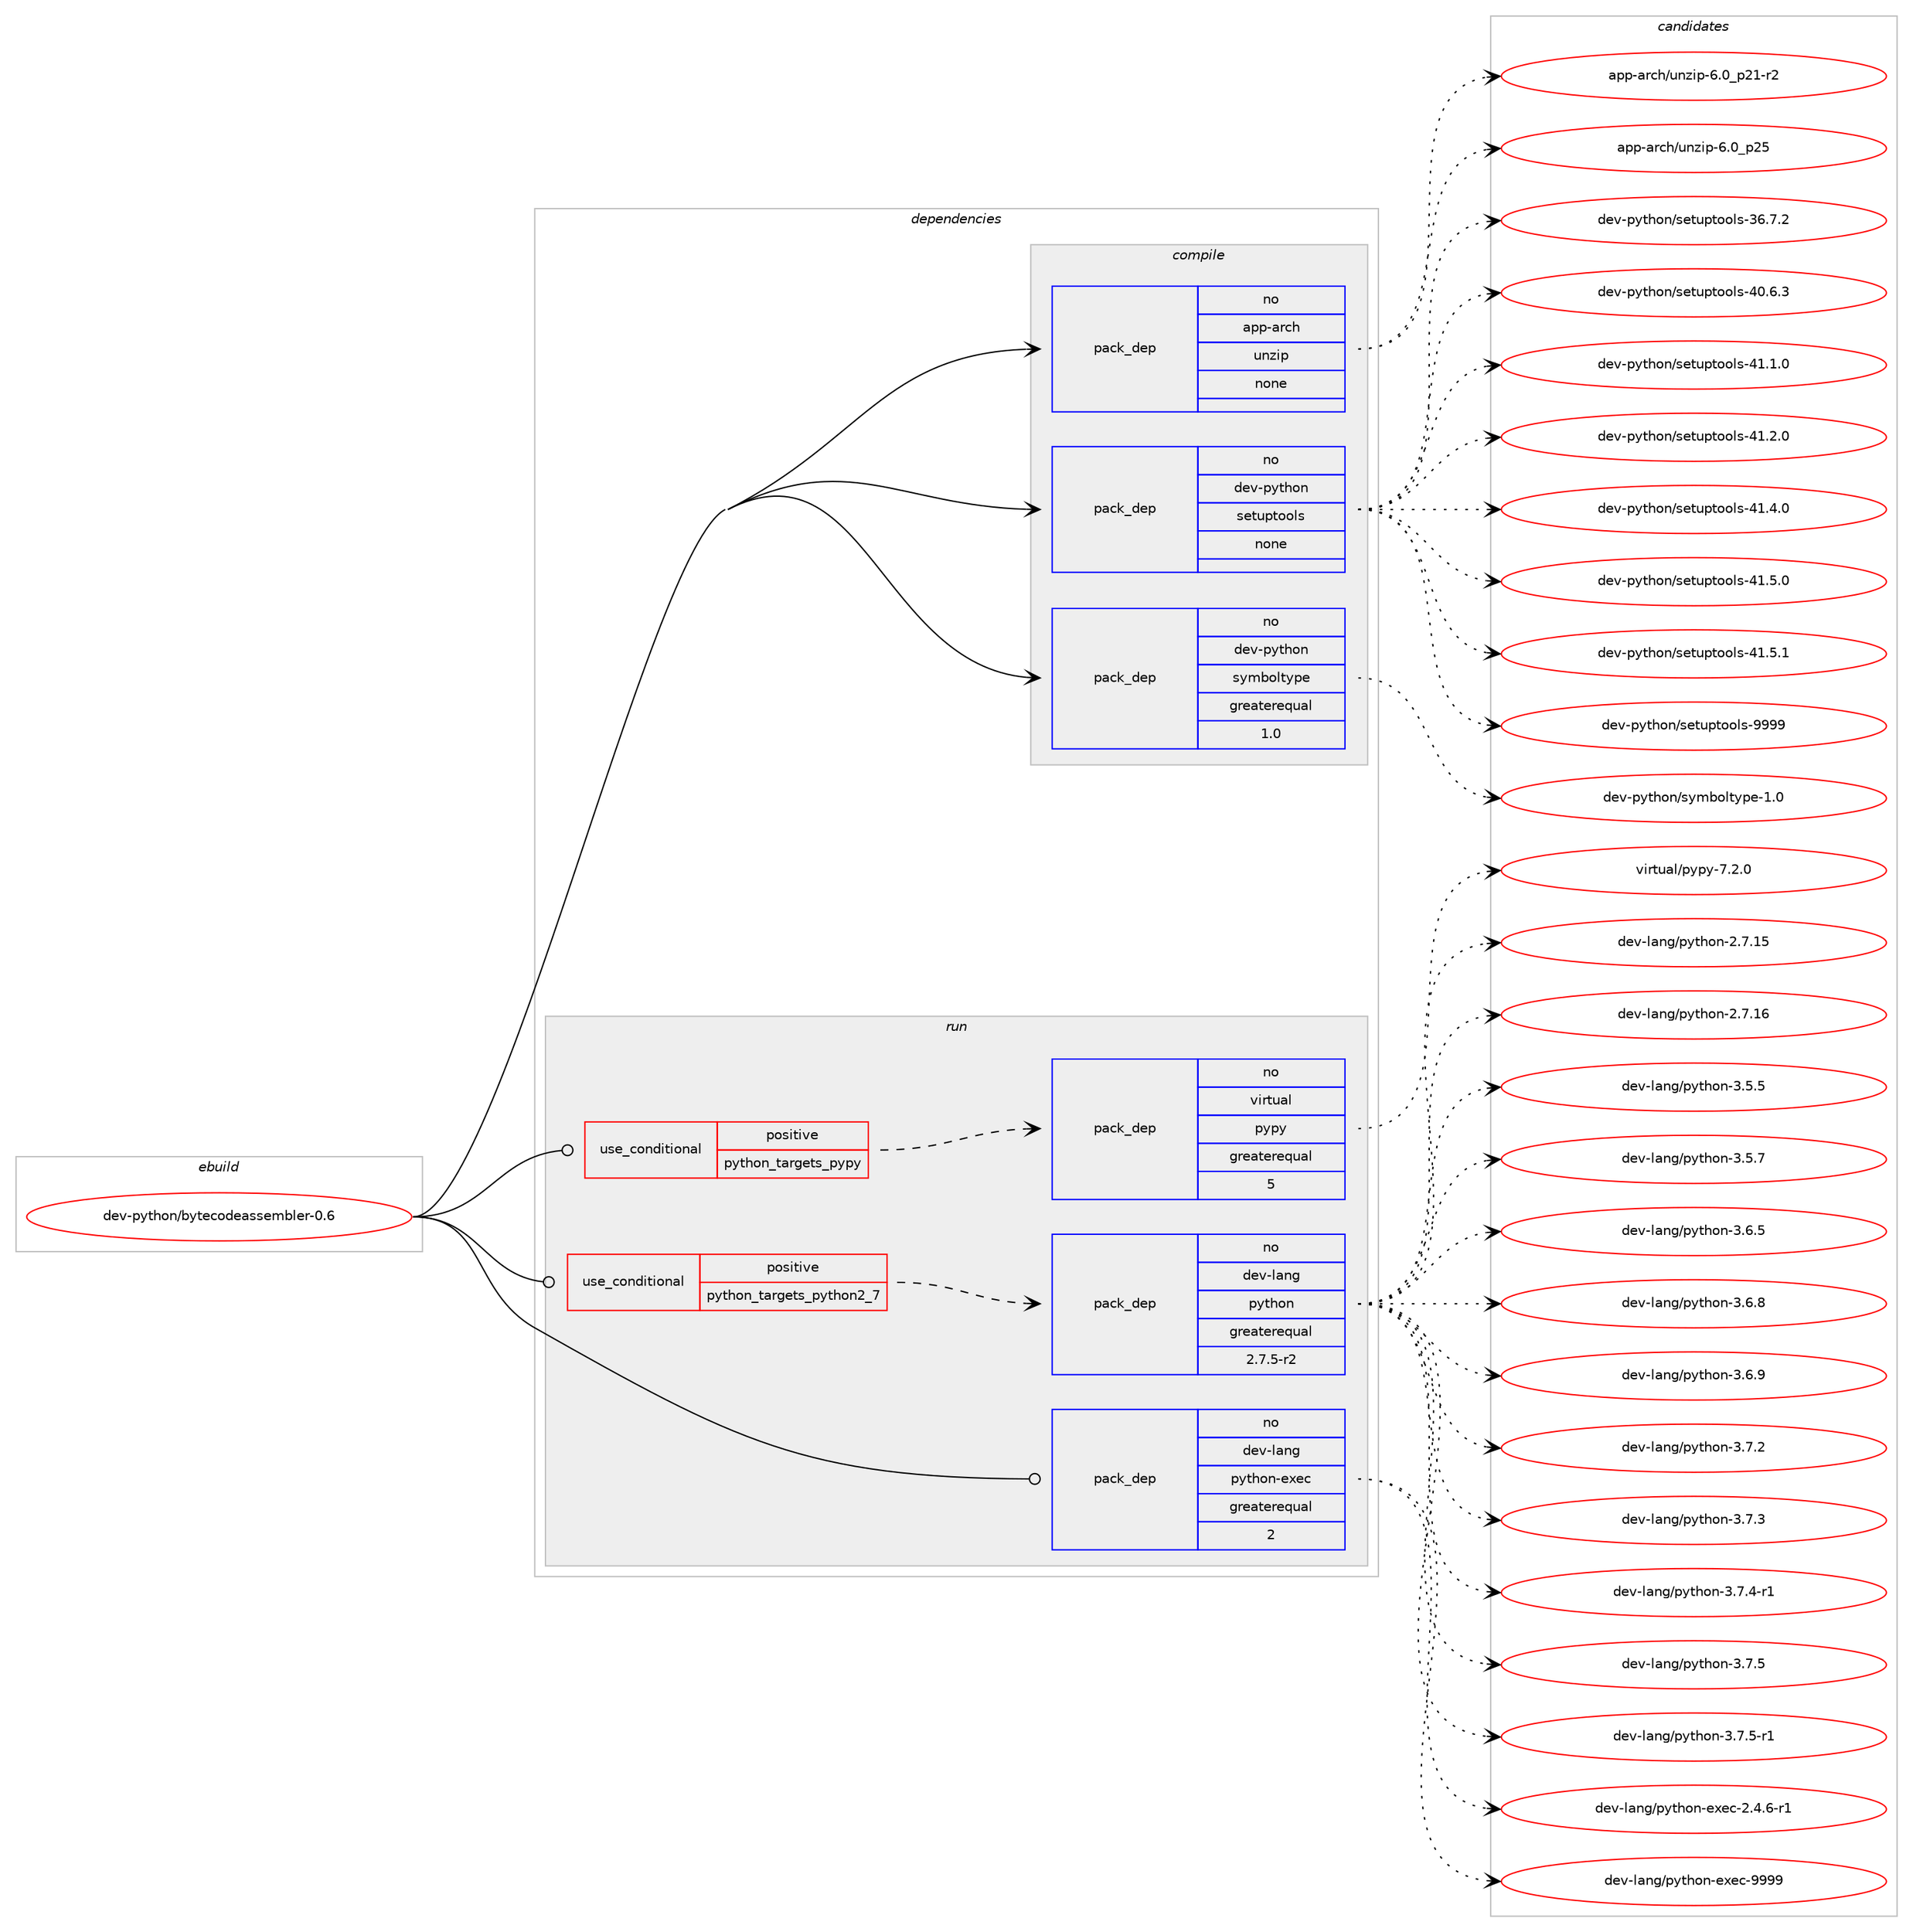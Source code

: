digraph prolog {

# *************
# Graph options
# *************

newrank=true;
concentrate=true;
compound=true;
graph [rankdir=LR,fontname=Helvetica,fontsize=10,ranksep=1.5];#, ranksep=2.5, nodesep=0.2];
edge  [arrowhead=vee];
node  [fontname=Helvetica,fontsize=10];

# **********
# The ebuild
# **********

subgraph cluster_leftcol {
color=gray;
rank=same;
label=<<i>ebuild</i>>;
id [label="dev-python/bytecodeassembler-0.6", color=red, width=4, href="../dev-python/bytecodeassembler-0.6.svg"];
}

# ****************
# The dependencies
# ****************

subgraph cluster_midcol {
color=gray;
label=<<i>dependencies</i>>;
subgraph cluster_compile {
fillcolor="#eeeeee";
style=filled;
label=<<i>compile</i>>;
subgraph pack448821 {
dependency597769 [label=<<TABLE BORDER="0" CELLBORDER="1" CELLSPACING="0" CELLPADDING="4" WIDTH="220"><TR><TD ROWSPAN="6" CELLPADDING="30">pack_dep</TD></TR><TR><TD WIDTH="110">no</TD></TR><TR><TD>app-arch</TD></TR><TR><TD>unzip</TD></TR><TR><TD>none</TD></TR><TR><TD></TD></TR></TABLE>>, shape=none, color=blue];
}
id:e -> dependency597769:w [weight=20,style="solid",arrowhead="vee"];
subgraph pack448822 {
dependency597770 [label=<<TABLE BORDER="0" CELLBORDER="1" CELLSPACING="0" CELLPADDING="4" WIDTH="220"><TR><TD ROWSPAN="6" CELLPADDING="30">pack_dep</TD></TR><TR><TD WIDTH="110">no</TD></TR><TR><TD>dev-python</TD></TR><TR><TD>setuptools</TD></TR><TR><TD>none</TD></TR><TR><TD></TD></TR></TABLE>>, shape=none, color=blue];
}
id:e -> dependency597770:w [weight=20,style="solid",arrowhead="vee"];
subgraph pack448823 {
dependency597771 [label=<<TABLE BORDER="0" CELLBORDER="1" CELLSPACING="0" CELLPADDING="4" WIDTH="220"><TR><TD ROWSPAN="6" CELLPADDING="30">pack_dep</TD></TR><TR><TD WIDTH="110">no</TD></TR><TR><TD>dev-python</TD></TR><TR><TD>symboltype</TD></TR><TR><TD>greaterequal</TD></TR><TR><TD>1.0</TD></TR></TABLE>>, shape=none, color=blue];
}
id:e -> dependency597771:w [weight=20,style="solid",arrowhead="vee"];
}
subgraph cluster_compileandrun {
fillcolor="#eeeeee";
style=filled;
label=<<i>compile and run</i>>;
}
subgraph cluster_run {
fillcolor="#eeeeee";
style=filled;
label=<<i>run</i>>;
subgraph cond137171 {
dependency597772 [label=<<TABLE BORDER="0" CELLBORDER="1" CELLSPACING="0" CELLPADDING="4"><TR><TD ROWSPAN="3" CELLPADDING="10">use_conditional</TD></TR><TR><TD>positive</TD></TR><TR><TD>python_targets_pypy</TD></TR></TABLE>>, shape=none, color=red];
subgraph pack448824 {
dependency597773 [label=<<TABLE BORDER="0" CELLBORDER="1" CELLSPACING="0" CELLPADDING="4" WIDTH="220"><TR><TD ROWSPAN="6" CELLPADDING="30">pack_dep</TD></TR><TR><TD WIDTH="110">no</TD></TR><TR><TD>virtual</TD></TR><TR><TD>pypy</TD></TR><TR><TD>greaterequal</TD></TR><TR><TD>5</TD></TR></TABLE>>, shape=none, color=blue];
}
dependency597772:e -> dependency597773:w [weight=20,style="dashed",arrowhead="vee"];
}
id:e -> dependency597772:w [weight=20,style="solid",arrowhead="odot"];
subgraph cond137172 {
dependency597774 [label=<<TABLE BORDER="0" CELLBORDER="1" CELLSPACING="0" CELLPADDING="4"><TR><TD ROWSPAN="3" CELLPADDING="10">use_conditional</TD></TR><TR><TD>positive</TD></TR><TR><TD>python_targets_python2_7</TD></TR></TABLE>>, shape=none, color=red];
subgraph pack448825 {
dependency597775 [label=<<TABLE BORDER="0" CELLBORDER="1" CELLSPACING="0" CELLPADDING="4" WIDTH="220"><TR><TD ROWSPAN="6" CELLPADDING="30">pack_dep</TD></TR><TR><TD WIDTH="110">no</TD></TR><TR><TD>dev-lang</TD></TR><TR><TD>python</TD></TR><TR><TD>greaterequal</TD></TR><TR><TD>2.7.5-r2</TD></TR></TABLE>>, shape=none, color=blue];
}
dependency597774:e -> dependency597775:w [weight=20,style="dashed",arrowhead="vee"];
}
id:e -> dependency597774:w [weight=20,style="solid",arrowhead="odot"];
subgraph pack448826 {
dependency597776 [label=<<TABLE BORDER="0" CELLBORDER="1" CELLSPACING="0" CELLPADDING="4" WIDTH="220"><TR><TD ROWSPAN="6" CELLPADDING="30">pack_dep</TD></TR><TR><TD WIDTH="110">no</TD></TR><TR><TD>dev-lang</TD></TR><TR><TD>python-exec</TD></TR><TR><TD>greaterequal</TD></TR><TR><TD>2</TD></TR></TABLE>>, shape=none, color=blue];
}
id:e -> dependency597776:w [weight=20,style="solid",arrowhead="odot"];
}
}

# **************
# The candidates
# **************

subgraph cluster_choices {
rank=same;
color=gray;
label=<<i>candidates</i>>;

subgraph choice448821 {
color=black;
nodesep=1;
choice9711211245971149910447117110122105112455446489511250494511450 [label="app-arch/unzip-6.0_p21-r2", color=red, width=4,href="../app-arch/unzip-6.0_p21-r2.svg"];
choice971121124597114991044711711012210511245544648951125053 [label="app-arch/unzip-6.0_p25", color=red, width=4,href="../app-arch/unzip-6.0_p25.svg"];
dependency597769:e -> choice9711211245971149910447117110122105112455446489511250494511450:w [style=dotted,weight="100"];
dependency597769:e -> choice971121124597114991044711711012210511245544648951125053:w [style=dotted,weight="100"];
}
subgraph choice448822 {
color=black;
nodesep=1;
choice100101118451121211161041111104711510111611711211611111110811545515446554650 [label="dev-python/setuptools-36.7.2", color=red, width=4,href="../dev-python/setuptools-36.7.2.svg"];
choice100101118451121211161041111104711510111611711211611111110811545524846544651 [label="dev-python/setuptools-40.6.3", color=red, width=4,href="../dev-python/setuptools-40.6.3.svg"];
choice100101118451121211161041111104711510111611711211611111110811545524946494648 [label="dev-python/setuptools-41.1.0", color=red, width=4,href="../dev-python/setuptools-41.1.0.svg"];
choice100101118451121211161041111104711510111611711211611111110811545524946504648 [label="dev-python/setuptools-41.2.0", color=red, width=4,href="../dev-python/setuptools-41.2.0.svg"];
choice100101118451121211161041111104711510111611711211611111110811545524946524648 [label="dev-python/setuptools-41.4.0", color=red, width=4,href="../dev-python/setuptools-41.4.0.svg"];
choice100101118451121211161041111104711510111611711211611111110811545524946534648 [label="dev-python/setuptools-41.5.0", color=red, width=4,href="../dev-python/setuptools-41.5.0.svg"];
choice100101118451121211161041111104711510111611711211611111110811545524946534649 [label="dev-python/setuptools-41.5.1", color=red, width=4,href="../dev-python/setuptools-41.5.1.svg"];
choice10010111845112121116104111110471151011161171121161111111081154557575757 [label="dev-python/setuptools-9999", color=red, width=4,href="../dev-python/setuptools-9999.svg"];
dependency597770:e -> choice100101118451121211161041111104711510111611711211611111110811545515446554650:w [style=dotted,weight="100"];
dependency597770:e -> choice100101118451121211161041111104711510111611711211611111110811545524846544651:w [style=dotted,weight="100"];
dependency597770:e -> choice100101118451121211161041111104711510111611711211611111110811545524946494648:w [style=dotted,weight="100"];
dependency597770:e -> choice100101118451121211161041111104711510111611711211611111110811545524946504648:w [style=dotted,weight="100"];
dependency597770:e -> choice100101118451121211161041111104711510111611711211611111110811545524946524648:w [style=dotted,weight="100"];
dependency597770:e -> choice100101118451121211161041111104711510111611711211611111110811545524946534648:w [style=dotted,weight="100"];
dependency597770:e -> choice100101118451121211161041111104711510111611711211611111110811545524946534649:w [style=dotted,weight="100"];
dependency597770:e -> choice10010111845112121116104111110471151011161171121161111111081154557575757:w [style=dotted,weight="100"];
}
subgraph choice448823 {
color=black;
nodesep=1;
choice10010111845112121116104111110471151211099811110811612111210145494648 [label="dev-python/symboltype-1.0", color=red, width=4,href="../dev-python/symboltype-1.0.svg"];
dependency597771:e -> choice10010111845112121116104111110471151211099811110811612111210145494648:w [style=dotted,weight="100"];
}
subgraph choice448824 {
color=black;
nodesep=1;
choice1181051141161179710847112121112121455546504648 [label="virtual/pypy-7.2.0", color=red, width=4,href="../virtual/pypy-7.2.0.svg"];
dependency597773:e -> choice1181051141161179710847112121112121455546504648:w [style=dotted,weight="100"];
}
subgraph choice448825 {
color=black;
nodesep=1;
choice10010111845108971101034711212111610411111045504655464953 [label="dev-lang/python-2.7.15", color=red, width=4,href="../dev-lang/python-2.7.15.svg"];
choice10010111845108971101034711212111610411111045504655464954 [label="dev-lang/python-2.7.16", color=red, width=4,href="../dev-lang/python-2.7.16.svg"];
choice100101118451089711010347112121116104111110455146534653 [label="dev-lang/python-3.5.5", color=red, width=4,href="../dev-lang/python-3.5.5.svg"];
choice100101118451089711010347112121116104111110455146534655 [label="dev-lang/python-3.5.7", color=red, width=4,href="../dev-lang/python-3.5.7.svg"];
choice100101118451089711010347112121116104111110455146544653 [label="dev-lang/python-3.6.5", color=red, width=4,href="../dev-lang/python-3.6.5.svg"];
choice100101118451089711010347112121116104111110455146544656 [label="dev-lang/python-3.6.8", color=red, width=4,href="../dev-lang/python-3.6.8.svg"];
choice100101118451089711010347112121116104111110455146544657 [label="dev-lang/python-3.6.9", color=red, width=4,href="../dev-lang/python-3.6.9.svg"];
choice100101118451089711010347112121116104111110455146554650 [label="dev-lang/python-3.7.2", color=red, width=4,href="../dev-lang/python-3.7.2.svg"];
choice100101118451089711010347112121116104111110455146554651 [label="dev-lang/python-3.7.3", color=red, width=4,href="../dev-lang/python-3.7.3.svg"];
choice1001011184510897110103471121211161041111104551465546524511449 [label="dev-lang/python-3.7.4-r1", color=red, width=4,href="../dev-lang/python-3.7.4-r1.svg"];
choice100101118451089711010347112121116104111110455146554653 [label="dev-lang/python-3.7.5", color=red, width=4,href="../dev-lang/python-3.7.5.svg"];
choice1001011184510897110103471121211161041111104551465546534511449 [label="dev-lang/python-3.7.5-r1", color=red, width=4,href="../dev-lang/python-3.7.5-r1.svg"];
dependency597775:e -> choice10010111845108971101034711212111610411111045504655464953:w [style=dotted,weight="100"];
dependency597775:e -> choice10010111845108971101034711212111610411111045504655464954:w [style=dotted,weight="100"];
dependency597775:e -> choice100101118451089711010347112121116104111110455146534653:w [style=dotted,weight="100"];
dependency597775:e -> choice100101118451089711010347112121116104111110455146534655:w [style=dotted,weight="100"];
dependency597775:e -> choice100101118451089711010347112121116104111110455146544653:w [style=dotted,weight="100"];
dependency597775:e -> choice100101118451089711010347112121116104111110455146544656:w [style=dotted,weight="100"];
dependency597775:e -> choice100101118451089711010347112121116104111110455146544657:w [style=dotted,weight="100"];
dependency597775:e -> choice100101118451089711010347112121116104111110455146554650:w [style=dotted,weight="100"];
dependency597775:e -> choice100101118451089711010347112121116104111110455146554651:w [style=dotted,weight="100"];
dependency597775:e -> choice1001011184510897110103471121211161041111104551465546524511449:w [style=dotted,weight="100"];
dependency597775:e -> choice100101118451089711010347112121116104111110455146554653:w [style=dotted,weight="100"];
dependency597775:e -> choice1001011184510897110103471121211161041111104551465546534511449:w [style=dotted,weight="100"];
}
subgraph choice448826 {
color=black;
nodesep=1;
choice10010111845108971101034711212111610411111045101120101994550465246544511449 [label="dev-lang/python-exec-2.4.6-r1", color=red, width=4,href="../dev-lang/python-exec-2.4.6-r1.svg"];
choice10010111845108971101034711212111610411111045101120101994557575757 [label="dev-lang/python-exec-9999", color=red, width=4,href="../dev-lang/python-exec-9999.svg"];
dependency597776:e -> choice10010111845108971101034711212111610411111045101120101994550465246544511449:w [style=dotted,weight="100"];
dependency597776:e -> choice10010111845108971101034711212111610411111045101120101994557575757:w [style=dotted,weight="100"];
}
}

}
